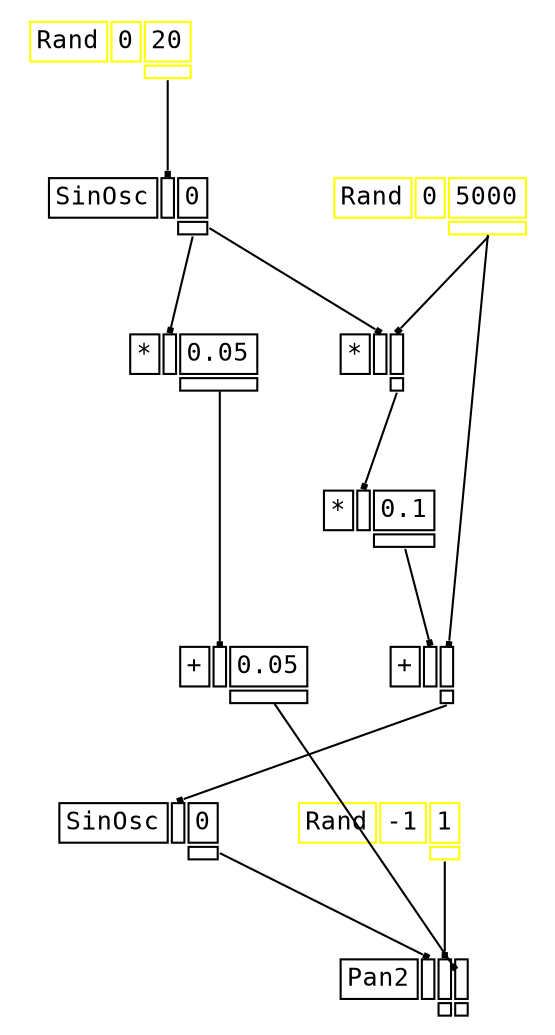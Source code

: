 digraph Anonymous {
graph [splines=false];
node [fontsize=12,fontname="Courier"];
edge [arrowhead=box,arrowsize=0.25];
u_2[shape="plaintext",color="yellow",label=<<TABLE BORDER="0" CELLBORDER="1"><TR><TD>Rand</TD><TD ID="u_2:K_0">0</TD><TD ID="u_2:K_1">20</TD></TR><TR><TD BORDER="0"></TD><TD BORDER="0"></TD><TD PORT="o_0" ID="u_2:o_0"></TD></TR></TABLE>>];
u_3[shape="plaintext",color="black",label=<<TABLE BORDER="0" CELLBORDER="1"><TR><TD>SinOsc</TD><TD PORT="i_0" ID="u_3:i_0"></TD><TD ID="u_3:K_1">0</TD></TR><TR><TD BORDER="0"></TD><TD BORDER="0"></TD><TD PORT="o_0" ID="u_3:o_0"></TD></TR></TABLE>>];
u_5[shape="plaintext",color="yellow",label=<<TABLE BORDER="0" CELLBORDER="1"><TR><TD>Rand</TD><TD ID="u_5:K_0">0</TD><TD ID="u_5:K_1">5000</TD></TR><TR><TD BORDER="0"></TD><TD BORDER="0"></TD><TD PORT="o_0" ID="u_5:o_0"></TD></TR></TABLE>>];
u_6[shape="plaintext",color="black",label=<<TABLE BORDER="0" CELLBORDER="1"><TR><TD>*</TD><TD PORT="i_0" ID="u_6:i_0"></TD><TD PORT="i_1" ID="u_6:i_1"></TD></TR><TR><TD BORDER="0"></TD><TD BORDER="0"></TD><TD PORT="o_0" ID="u_6:o_0"></TD></TR></TABLE>>];
u_8[shape="plaintext",color="black",label=<<TABLE BORDER="0" CELLBORDER="1"><TR><TD>*</TD><TD PORT="i_0" ID="u_8:i_0"></TD><TD ID="u_8:K_1">0.1</TD></TR><TR><TD BORDER="0"></TD><TD BORDER="0"></TD><TD PORT="o_0" ID="u_8:o_0"></TD></TR></TABLE>>];
u_9[shape="plaintext",color="black",label=<<TABLE BORDER="0" CELLBORDER="1"><TR><TD>+</TD><TD PORT="i_0" ID="u_9:i_0"></TD><TD PORT="i_1" ID="u_9:i_1"></TD></TR><TR><TD BORDER="0"></TD><TD BORDER="0"></TD><TD PORT="o_0" ID="u_9:o_0"></TD></TR></TABLE>>];
u_10[shape="plaintext",color="black",label=<<TABLE BORDER="0" CELLBORDER="1"><TR><TD>SinOsc</TD><TD PORT="i_0" ID="u_10:i_0"></TD><TD ID="u_10:K_1">0</TD></TR><TR><TD BORDER="0"></TD><TD BORDER="0"></TD><TD PORT="o_0" ID="u_10:o_0"></TD></TR></TABLE>>];
u_13[shape="plaintext",color="yellow",label=<<TABLE BORDER="0" CELLBORDER="1"><TR><TD>Rand</TD><TD ID="u_13:K_0">-1</TD><TD ID="u_13:K_1">1</TD></TR><TR><TD BORDER="0"></TD><TD BORDER="0"></TD><TD PORT="o_0" ID="u_13:o_0"></TD></TR></TABLE>>];
u_15[shape="plaintext",color="black",label=<<TABLE BORDER="0" CELLBORDER="1"><TR><TD>*</TD><TD PORT="i_0" ID="u_15:i_0"></TD><TD ID="u_15:K_1">0.05</TD></TR><TR><TD BORDER="0"></TD><TD BORDER="0"></TD><TD PORT="o_0" ID="u_15:o_0"></TD></TR></TABLE>>];
u_16[shape="plaintext",color="black",label=<<TABLE BORDER="0" CELLBORDER="1"><TR><TD>+</TD><TD PORT="i_0" ID="u_16:i_0"></TD><TD ID="u_16:K_1">0.05</TD></TR><TR><TD BORDER="0"></TD><TD BORDER="0"></TD><TD PORT="o_0" ID="u_16:o_0"></TD></TR></TABLE>>];
u_17[shape="plaintext",color="black",label=<<TABLE BORDER="0" CELLBORDER="1"><TR><TD>Pan2</TD><TD PORT="i_0" ID="u_17:i_0"></TD><TD PORT="i_1" ID="u_17:i_1"></TD><TD PORT="i_2" ID="u_17:i_2"></TD></TR><TR><TD BORDER="0"></TD><TD BORDER="0"></TD><TD PORT="o_0" ID="u_17:o_0"></TD><TD PORT="o_1" ID="u_17:o_1"></TD></TR></TABLE>>];
u_2:o_0 -> u_3:i_0;
u_3:o_0 -> u_6:i_0;
u_5:o_0 -> u_6:i_1;
u_6:o_0 -> u_8:i_0;
u_8:o_0 -> u_9:i_0;
u_5:o_0 -> u_9:i_1;
u_9:o_0 -> u_10:i_0;
u_3:o_0 -> u_15:i_0;
u_15:o_0 -> u_16:i_0;
u_10:o_0 -> u_17:i_0;
u_13:o_0 -> u_17:i_1;
u_16:o_0 -> u_17:i_2;
}

